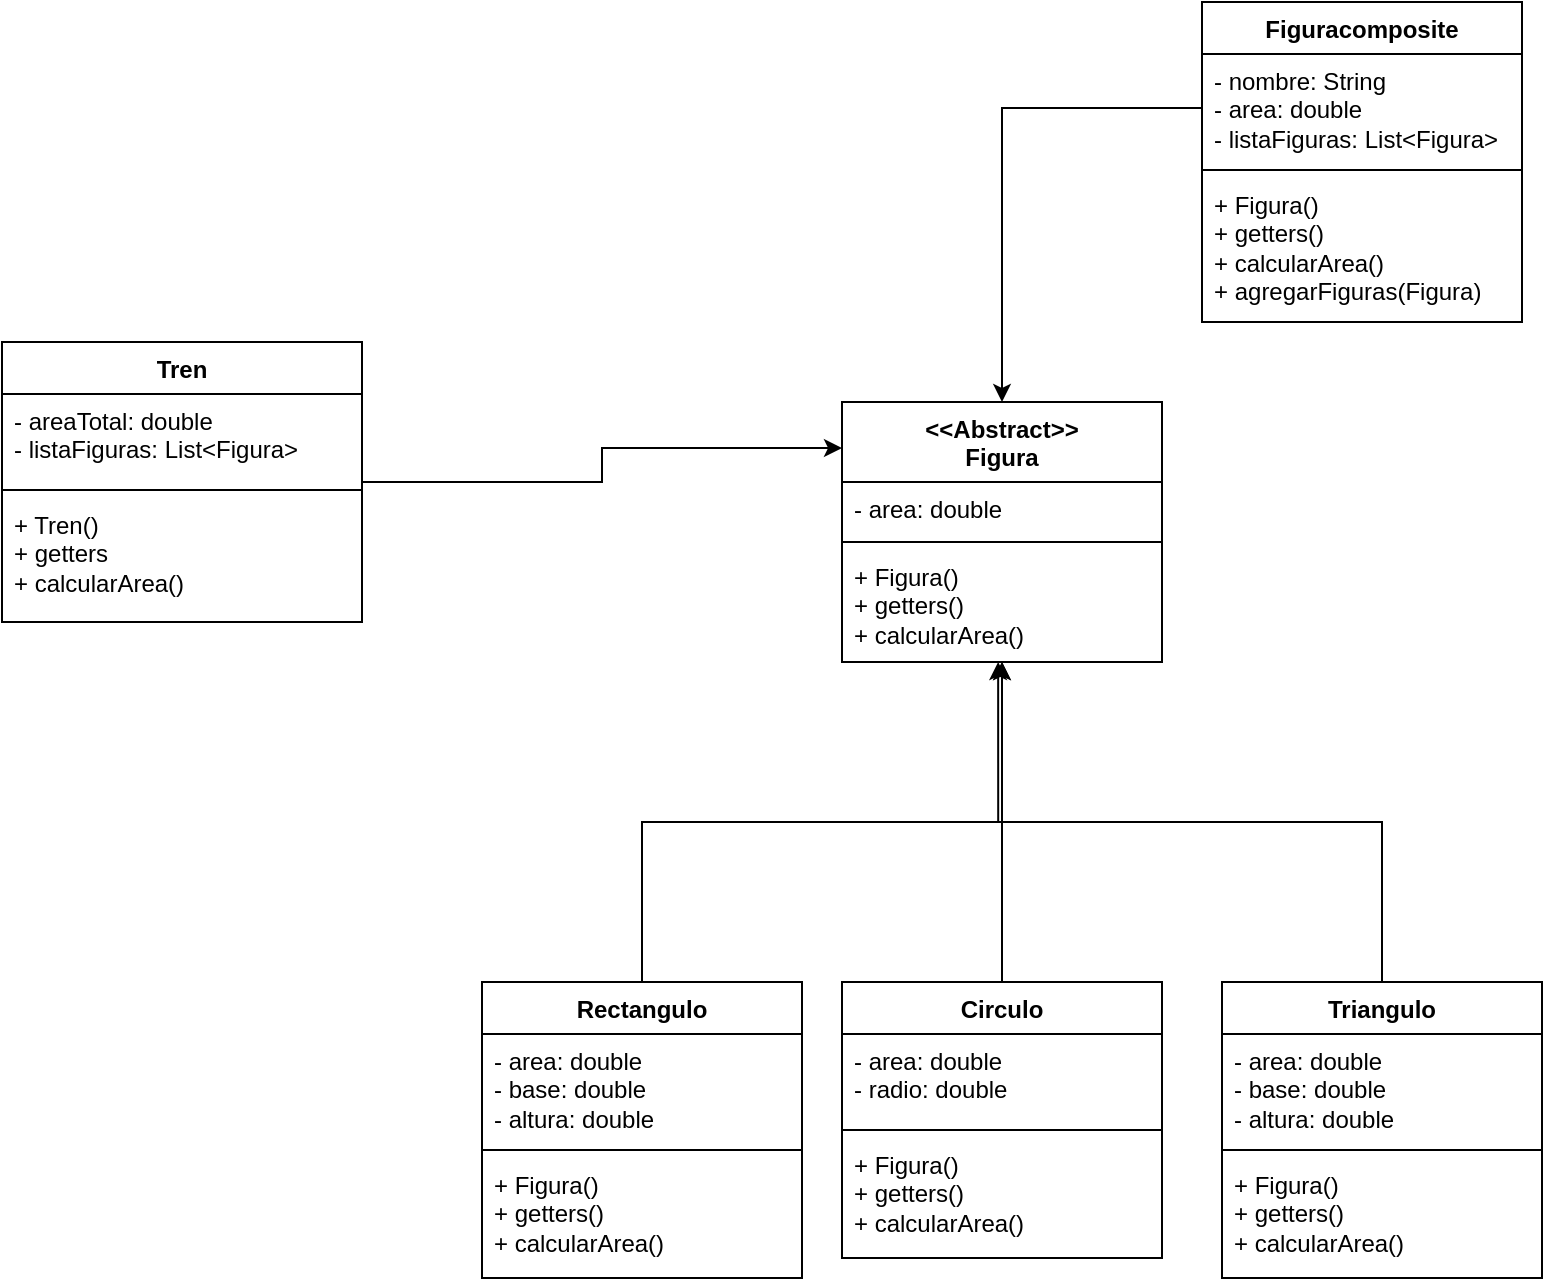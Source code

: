 <mxfile version="22.1.5" type="device">
  <diagram name="Page-1" id="0ctKB-28QicQiiIJbQ9k">
    <mxGraphModel dx="797" dy="384" grid="1" gridSize="10" guides="1" tooltips="1" connect="1" arrows="1" fold="1" page="1" pageScale="1" pageWidth="850" pageHeight="1100" math="0" shadow="0">
      <root>
        <mxCell id="0" />
        <mxCell id="1" parent="0" />
        <mxCell id="vOsi3BsoBRnRpKN-Dlqy-1" value="&amp;lt;&amp;lt;Abstract&amp;gt;&amp;gt;&lt;br&gt;Figura" style="swimlane;fontStyle=1;align=center;verticalAlign=top;childLayout=stackLayout;horizontal=1;startSize=40;horizontalStack=0;resizeParent=1;resizeParentMax=0;resizeLast=0;collapsible=1;marginBottom=0;whiteSpace=wrap;html=1;" vertex="1" parent="1">
          <mxGeometry x="470" y="220" width="160" height="130" as="geometry" />
        </mxCell>
        <mxCell id="vOsi3BsoBRnRpKN-Dlqy-2" value="- area: double" style="text;strokeColor=none;fillColor=none;align=left;verticalAlign=top;spacingLeft=4;spacingRight=4;overflow=hidden;rotatable=0;points=[[0,0.5],[1,0.5]];portConstraint=eastwest;whiteSpace=wrap;html=1;" vertex="1" parent="vOsi3BsoBRnRpKN-Dlqy-1">
          <mxGeometry y="40" width="160" height="26" as="geometry" />
        </mxCell>
        <mxCell id="vOsi3BsoBRnRpKN-Dlqy-3" value="" style="line;strokeWidth=1;fillColor=none;align=left;verticalAlign=middle;spacingTop=-1;spacingLeft=3;spacingRight=3;rotatable=0;labelPosition=right;points=[];portConstraint=eastwest;strokeColor=inherit;" vertex="1" parent="vOsi3BsoBRnRpKN-Dlqy-1">
          <mxGeometry y="66" width="160" height="8" as="geometry" />
        </mxCell>
        <mxCell id="vOsi3BsoBRnRpKN-Dlqy-4" value="+ Figura()&lt;br&gt;+ getters()&lt;br&gt;+ calcularArea()" style="text;strokeColor=none;fillColor=none;align=left;verticalAlign=top;spacingLeft=4;spacingRight=4;overflow=hidden;rotatable=0;points=[[0,0.5],[1,0.5]];portConstraint=eastwest;whiteSpace=wrap;html=1;" vertex="1" parent="vOsi3BsoBRnRpKN-Dlqy-1">
          <mxGeometry y="74" width="160" height="56" as="geometry" />
        </mxCell>
        <mxCell id="vOsi3BsoBRnRpKN-Dlqy-13" value="Tren" style="swimlane;fontStyle=1;align=center;verticalAlign=top;childLayout=stackLayout;horizontal=1;startSize=26;horizontalStack=0;resizeParent=1;resizeParentMax=0;resizeLast=0;collapsible=1;marginBottom=0;whiteSpace=wrap;html=1;" vertex="1" parent="1">
          <mxGeometry x="50" y="190" width="180" height="140" as="geometry" />
        </mxCell>
        <mxCell id="vOsi3BsoBRnRpKN-Dlqy-14" value="- areaTotal: double&lt;br&gt;- listaFiguras: List&amp;lt;Figura&amp;gt;" style="text;strokeColor=none;fillColor=none;align=left;verticalAlign=top;spacingLeft=4;spacingRight=4;overflow=hidden;rotatable=0;points=[[0,0.5],[1,0.5]];portConstraint=eastwest;whiteSpace=wrap;html=1;" vertex="1" parent="vOsi3BsoBRnRpKN-Dlqy-13">
          <mxGeometry y="26" width="180" height="44" as="geometry" />
        </mxCell>
        <mxCell id="vOsi3BsoBRnRpKN-Dlqy-15" value="" style="line;strokeWidth=1;fillColor=none;align=left;verticalAlign=middle;spacingTop=-1;spacingLeft=3;spacingRight=3;rotatable=0;labelPosition=right;points=[];portConstraint=eastwest;strokeColor=inherit;" vertex="1" parent="vOsi3BsoBRnRpKN-Dlqy-13">
          <mxGeometry y="70" width="180" height="8" as="geometry" />
        </mxCell>
        <mxCell id="vOsi3BsoBRnRpKN-Dlqy-16" value="+ Tren()&lt;br&gt;+ getters&lt;br&gt;+ calcularArea()" style="text;strokeColor=none;fillColor=none;align=left;verticalAlign=top;spacingLeft=4;spacingRight=4;overflow=hidden;rotatable=0;points=[[0,0.5],[1,0.5]];portConstraint=eastwest;whiteSpace=wrap;html=1;" vertex="1" parent="vOsi3BsoBRnRpKN-Dlqy-13">
          <mxGeometry y="78" width="180" height="62" as="geometry" />
        </mxCell>
        <mxCell id="vOsi3BsoBRnRpKN-Dlqy-29" style="edgeStyle=orthogonalEdgeStyle;rounded=0;orthogonalLoop=1;jettySize=auto;html=1;exitX=0.5;exitY=0;exitDx=0;exitDy=0;entryX=0.5;entryY=1;entryDx=0;entryDy=0;" edge="1" parent="1" source="vOsi3BsoBRnRpKN-Dlqy-17" target="vOsi3BsoBRnRpKN-Dlqy-1">
          <mxGeometry relative="1" as="geometry" />
        </mxCell>
        <mxCell id="vOsi3BsoBRnRpKN-Dlqy-17" value="Rectangulo" style="swimlane;fontStyle=1;align=center;verticalAlign=top;childLayout=stackLayout;horizontal=1;startSize=26;horizontalStack=0;resizeParent=1;resizeParentMax=0;resizeLast=0;collapsible=1;marginBottom=0;whiteSpace=wrap;html=1;" vertex="1" parent="1">
          <mxGeometry x="290" y="510" width="160" height="148" as="geometry" />
        </mxCell>
        <mxCell id="vOsi3BsoBRnRpKN-Dlqy-18" value="- area: double&lt;br&gt;- base: double&lt;br&gt;- altura: double" style="text;strokeColor=none;fillColor=none;align=left;verticalAlign=top;spacingLeft=4;spacingRight=4;overflow=hidden;rotatable=0;points=[[0,0.5],[1,0.5]];portConstraint=eastwest;whiteSpace=wrap;html=1;" vertex="1" parent="vOsi3BsoBRnRpKN-Dlqy-17">
          <mxGeometry y="26" width="160" height="54" as="geometry" />
        </mxCell>
        <mxCell id="vOsi3BsoBRnRpKN-Dlqy-19" value="" style="line;strokeWidth=1;fillColor=none;align=left;verticalAlign=middle;spacingTop=-1;spacingLeft=3;spacingRight=3;rotatable=0;labelPosition=right;points=[];portConstraint=eastwest;strokeColor=inherit;" vertex="1" parent="vOsi3BsoBRnRpKN-Dlqy-17">
          <mxGeometry y="80" width="160" height="8" as="geometry" />
        </mxCell>
        <mxCell id="vOsi3BsoBRnRpKN-Dlqy-20" value="+ Figura()&lt;br&gt;+ getters()&lt;br&gt;+ calcularArea()" style="text;strokeColor=none;fillColor=none;align=left;verticalAlign=top;spacingLeft=4;spacingRight=4;overflow=hidden;rotatable=0;points=[[0,0.5],[1,0.5]];portConstraint=eastwest;whiteSpace=wrap;html=1;" vertex="1" parent="vOsi3BsoBRnRpKN-Dlqy-17">
          <mxGeometry y="88" width="160" height="60" as="geometry" />
        </mxCell>
        <mxCell id="vOsi3BsoBRnRpKN-Dlqy-21" value="Circulo" style="swimlane;fontStyle=1;align=center;verticalAlign=top;childLayout=stackLayout;horizontal=1;startSize=26;horizontalStack=0;resizeParent=1;resizeParentMax=0;resizeLast=0;collapsible=1;marginBottom=0;whiteSpace=wrap;html=1;" vertex="1" parent="1">
          <mxGeometry x="470" y="510" width="160" height="138" as="geometry" />
        </mxCell>
        <mxCell id="vOsi3BsoBRnRpKN-Dlqy-22" value="- area: double&lt;br&gt;- radio: double" style="text;strokeColor=none;fillColor=none;align=left;verticalAlign=top;spacingLeft=4;spacingRight=4;overflow=hidden;rotatable=0;points=[[0,0.5],[1,0.5]];portConstraint=eastwest;whiteSpace=wrap;html=1;" vertex="1" parent="vOsi3BsoBRnRpKN-Dlqy-21">
          <mxGeometry y="26" width="160" height="44" as="geometry" />
        </mxCell>
        <mxCell id="vOsi3BsoBRnRpKN-Dlqy-23" value="" style="line;strokeWidth=1;fillColor=none;align=left;verticalAlign=middle;spacingTop=-1;spacingLeft=3;spacingRight=3;rotatable=0;labelPosition=right;points=[];portConstraint=eastwest;strokeColor=inherit;" vertex="1" parent="vOsi3BsoBRnRpKN-Dlqy-21">
          <mxGeometry y="70" width="160" height="8" as="geometry" />
        </mxCell>
        <mxCell id="vOsi3BsoBRnRpKN-Dlqy-24" value="+ Figura()&lt;br&gt;+ getters()&lt;br&gt;+ calcularArea()" style="text;strokeColor=none;fillColor=none;align=left;verticalAlign=top;spacingLeft=4;spacingRight=4;overflow=hidden;rotatable=0;points=[[0,0.5],[1,0.5]];portConstraint=eastwest;whiteSpace=wrap;html=1;" vertex="1" parent="vOsi3BsoBRnRpKN-Dlqy-21">
          <mxGeometry y="78" width="160" height="60" as="geometry" />
        </mxCell>
        <mxCell id="vOsi3BsoBRnRpKN-Dlqy-25" value="Triangulo" style="swimlane;fontStyle=1;align=center;verticalAlign=top;childLayout=stackLayout;horizontal=1;startSize=26;horizontalStack=0;resizeParent=1;resizeParentMax=0;resizeLast=0;collapsible=1;marginBottom=0;whiteSpace=wrap;html=1;" vertex="1" parent="1">
          <mxGeometry x="660" y="510" width="160" height="148" as="geometry" />
        </mxCell>
        <mxCell id="vOsi3BsoBRnRpKN-Dlqy-26" value="- area: double&lt;br&gt;- base: double&lt;br&gt;- altura: double" style="text;strokeColor=none;fillColor=none;align=left;verticalAlign=top;spacingLeft=4;spacingRight=4;overflow=hidden;rotatable=0;points=[[0,0.5],[1,0.5]];portConstraint=eastwest;whiteSpace=wrap;html=1;" vertex="1" parent="vOsi3BsoBRnRpKN-Dlqy-25">
          <mxGeometry y="26" width="160" height="54" as="geometry" />
        </mxCell>
        <mxCell id="vOsi3BsoBRnRpKN-Dlqy-27" value="" style="line;strokeWidth=1;fillColor=none;align=left;verticalAlign=middle;spacingTop=-1;spacingLeft=3;spacingRight=3;rotatable=0;labelPosition=right;points=[];portConstraint=eastwest;strokeColor=inherit;" vertex="1" parent="vOsi3BsoBRnRpKN-Dlqy-25">
          <mxGeometry y="80" width="160" height="8" as="geometry" />
        </mxCell>
        <mxCell id="vOsi3BsoBRnRpKN-Dlqy-28" value="+ Figura()&lt;br&gt;+ getters()&lt;br&gt;+ calcularArea()" style="text;strokeColor=none;fillColor=none;align=left;verticalAlign=top;spacingLeft=4;spacingRight=4;overflow=hidden;rotatable=0;points=[[0,0.5],[1,0.5]];portConstraint=eastwest;whiteSpace=wrap;html=1;" vertex="1" parent="vOsi3BsoBRnRpKN-Dlqy-25">
          <mxGeometry y="88" width="160" height="60" as="geometry" />
        </mxCell>
        <mxCell id="vOsi3BsoBRnRpKN-Dlqy-37" value="Figuracomposite" style="swimlane;fontStyle=1;align=center;verticalAlign=top;childLayout=stackLayout;horizontal=1;startSize=26;horizontalStack=0;resizeParent=1;resizeParentMax=0;resizeLast=0;collapsible=1;marginBottom=0;whiteSpace=wrap;html=1;" vertex="1" parent="1">
          <mxGeometry x="650" y="20" width="160" height="160" as="geometry" />
        </mxCell>
        <mxCell id="vOsi3BsoBRnRpKN-Dlqy-38" value="- nombre: String&lt;br&gt;- area: double&lt;br&gt;- listaFiguras: List&amp;lt;Figura&amp;gt;" style="text;strokeColor=none;fillColor=none;align=left;verticalAlign=top;spacingLeft=4;spacingRight=4;overflow=hidden;rotatable=0;points=[[0,0.5],[1,0.5]];portConstraint=eastwest;whiteSpace=wrap;html=1;" vertex="1" parent="vOsi3BsoBRnRpKN-Dlqy-37">
          <mxGeometry y="26" width="160" height="54" as="geometry" />
        </mxCell>
        <mxCell id="vOsi3BsoBRnRpKN-Dlqy-39" value="" style="line;strokeWidth=1;fillColor=none;align=left;verticalAlign=middle;spacingTop=-1;spacingLeft=3;spacingRight=3;rotatable=0;labelPosition=right;points=[];portConstraint=eastwest;strokeColor=inherit;" vertex="1" parent="vOsi3BsoBRnRpKN-Dlqy-37">
          <mxGeometry y="80" width="160" height="8" as="geometry" />
        </mxCell>
        <mxCell id="vOsi3BsoBRnRpKN-Dlqy-40" value="+ Figura()&lt;br&gt;+ getters()&lt;br&gt;+ calcularArea()&lt;br&gt;+ agregarFiguras(Figura)" style="text;strokeColor=none;fillColor=none;align=left;verticalAlign=top;spacingLeft=4;spacingRight=4;overflow=hidden;rotatable=0;points=[[0,0.5],[1,0.5]];portConstraint=eastwest;whiteSpace=wrap;html=1;" vertex="1" parent="vOsi3BsoBRnRpKN-Dlqy-37">
          <mxGeometry y="88" width="160" height="72" as="geometry" />
        </mxCell>
        <mxCell id="vOsi3BsoBRnRpKN-Dlqy-43" style="edgeStyle=orthogonalEdgeStyle;rounded=0;orthogonalLoop=1;jettySize=auto;html=1;exitX=0.5;exitY=0;exitDx=0;exitDy=0;entryX=0.488;entryY=1;entryDx=0;entryDy=0;entryPerimeter=0;" edge="1" parent="1" source="vOsi3BsoBRnRpKN-Dlqy-25" target="vOsi3BsoBRnRpKN-Dlqy-4">
          <mxGeometry relative="1" as="geometry" />
        </mxCell>
        <mxCell id="vOsi3BsoBRnRpKN-Dlqy-44" style="edgeStyle=orthogonalEdgeStyle;rounded=0;orthogonalLoop=1;jettySize=auto;html=1;exitX=0.5;exitY=0;exitDx=0;exitDy=0;entryX=0.5;entryY=1;entryDx=0;entryDy=0;entryPerimeter=0;" edge="1" parent="1" source="vOsi3BsoBRnRpKN-Dlqy-21" target="vOsi3BsoBRnRpKN-Dlqy-4">
          <mxGeometry relative="1" as="geometry" />
        </mxCell>
        <mxCell id="vOsi3BsoBRnRpKN-Dlqy-45" style="edgeStyle=orthogonalEdgeStyle;rounded=0;orthogonalLoop=1;jettySize=auto;html=1;entryX=0.5;entryY=0;entryDx=0;entryDy=0;" edge="1" parent="1" source="vOsi3BsoBRnRpKN-Dlqy-38" target="vOsi3BsoBRnRpKN-Dlqy-1">
          <mxGeometry relative="1" as="geometry" />
        </mxCell>
        <mxCell id="vOsi3BsoBRnRpKN-Dlqy-47" style="edgeStyle=orthogonalEdgeStyle;rounded=0;orthogonalLoop=1;jettySize=auto;html=1;entryX=0;entryY=0.177;entryDx=0;entryDy=0;entryPerimeter=0;" edge="1" parent="1" source="vOsi3BsoBRnRpKN-Dlqy-13" target="vOsi3BsoBRnRpKN-Dlqy-1">
          <mxGeometry relative="1" as="geometry" />
        </mxCell>
      </root>
    </mxGraphModel>
  </diagram>
</mxfile>
